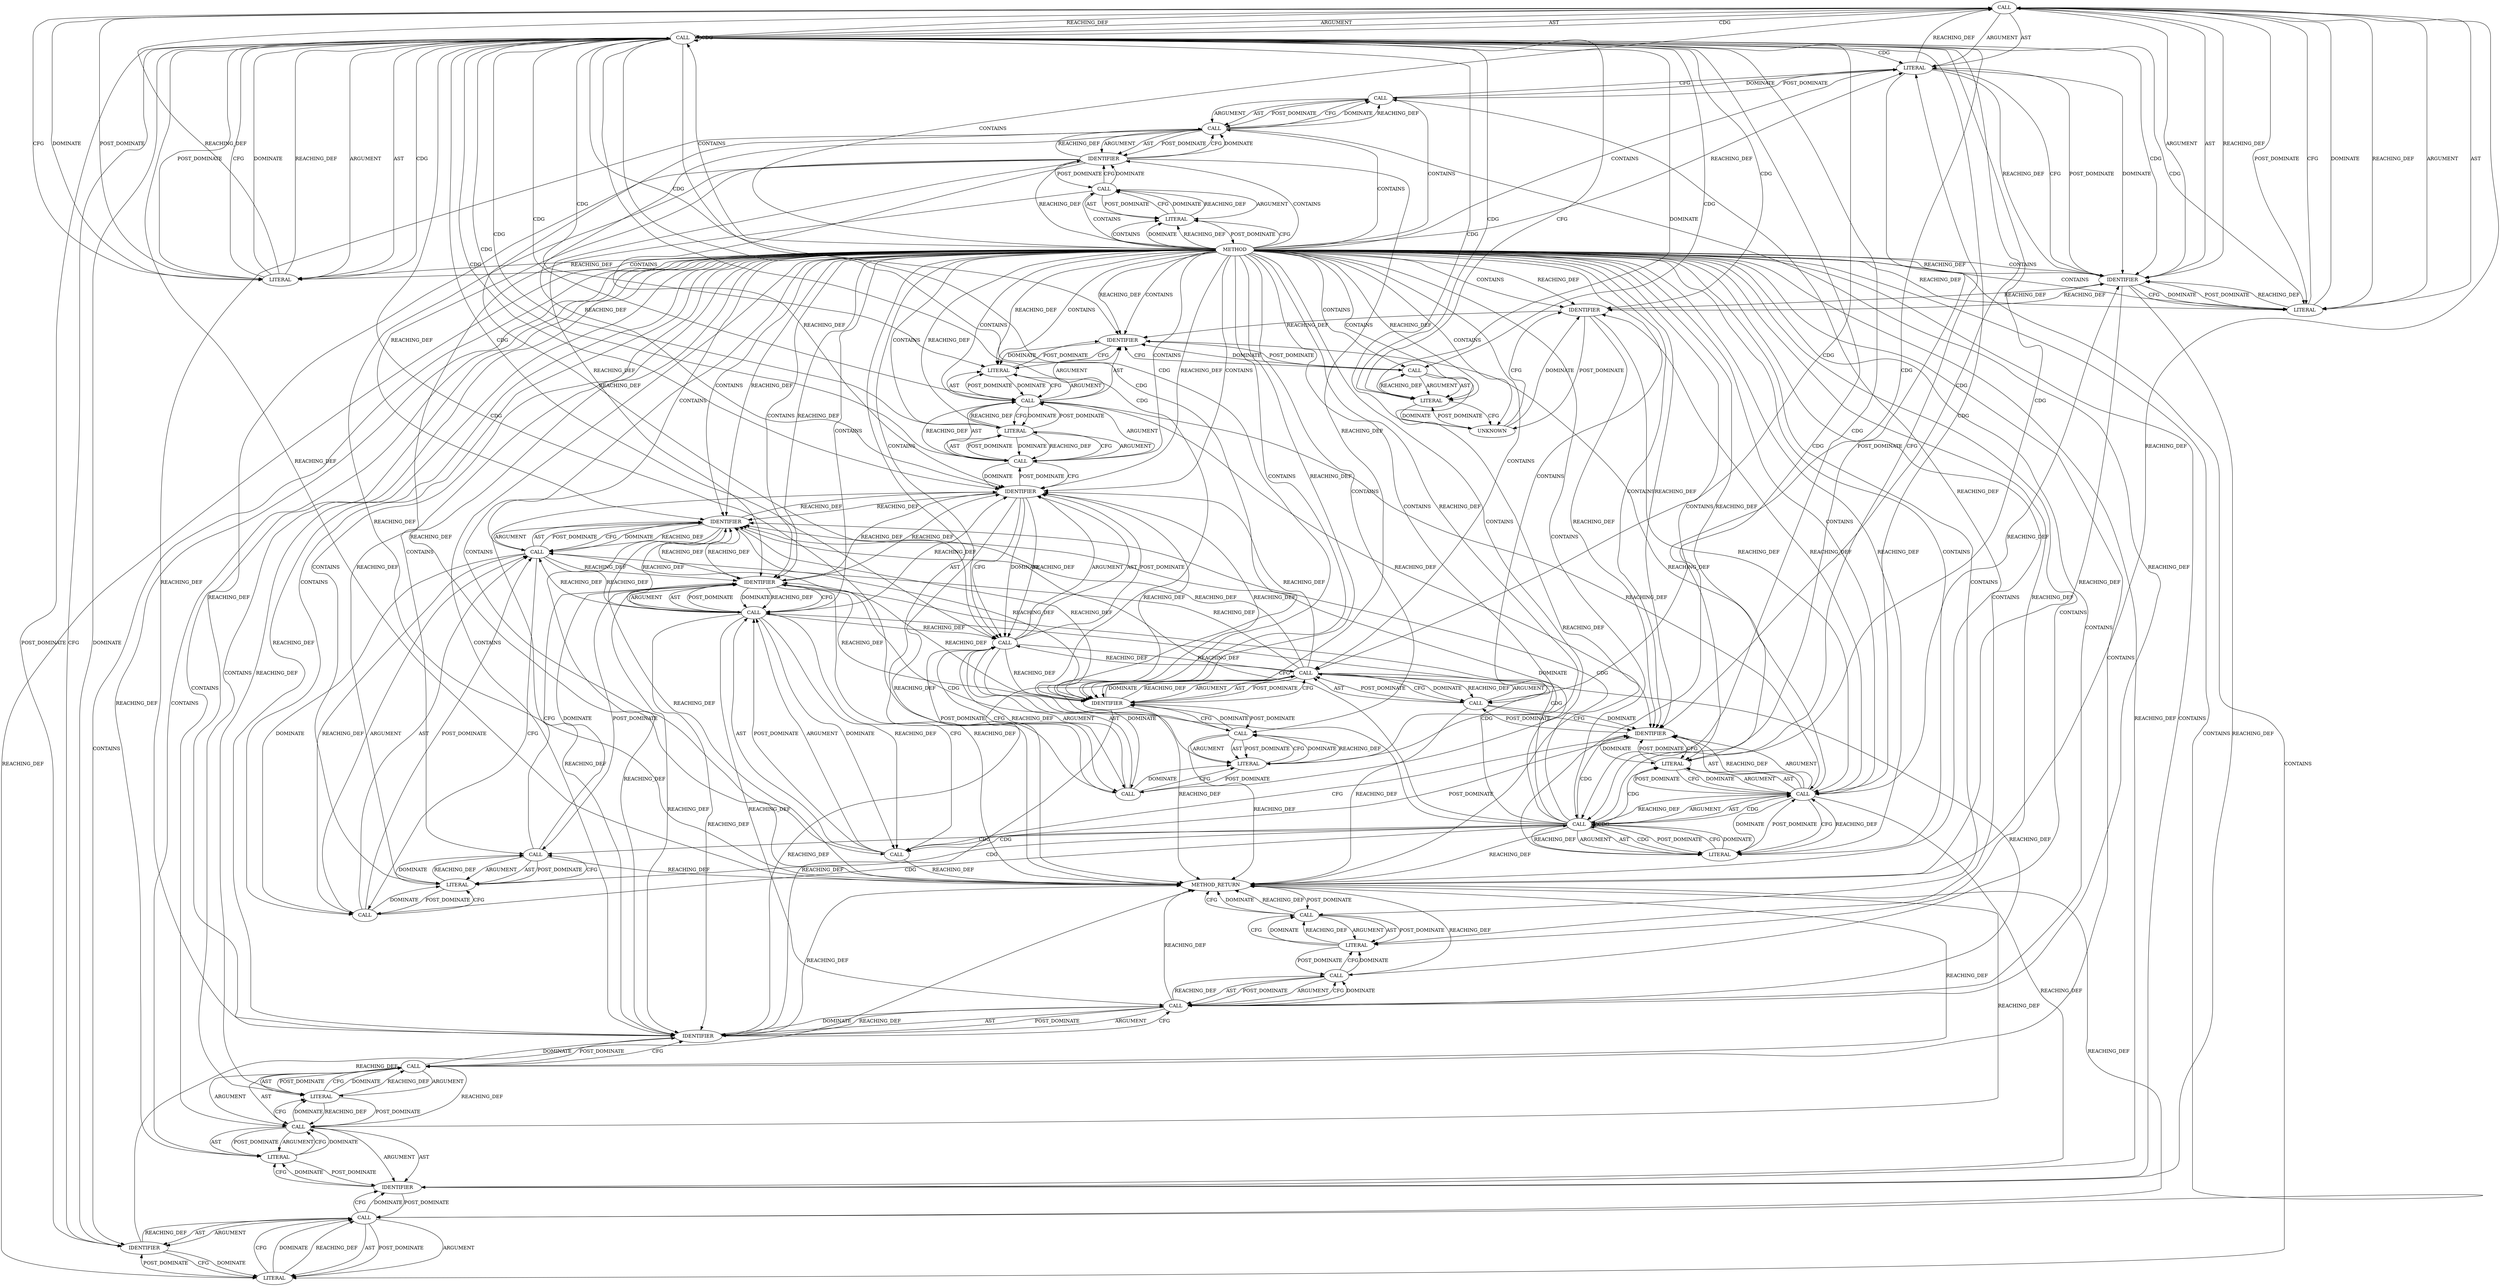 digraph {
  30064771119[label=CALL ARGUMENT_INDEX="1" CODE="strncmp(" COLUMN_NUMBER="12" DISPATCH_TYPE="STATIC_DISPATCH" LINE_NUMBER="72" METHOD_FULL_NAME="strncmp" NAME="strncmp" ORDER="1" SIGNATURE="" TYPE_FULL_NAME="ANY"]
  68719476771[label=IDENTIFIER ARGUMENT_INDEX="1" CODE="work_mutex" COLUMN_NUMBER="35" LINE_NUMBER="81" NAME="work_mutex" ORDER="1" TYPE_FULL_NAME="pthread_mutex_t"]
  68719476775[label=IDENTIFIER ARGUMENT_INDEX="1" CODE="work_mutex" COLUMN_NUMBER="27" LINE_NUMBER="89" NAME="work_mutex" ORDER="1" TYPE_FULL_NAME="pthread_mutex_t"]
  30064771116[label=CALL ARGUMENT_INDEX="-1" CODE="pthread_mutex_lock(&work_mutex)" COLUMN_NUMBER="5" DISPATCH_TYPE="STATIC_DISPATCH" LINE_NUMBER="71" METHOD_FULL_NAME="pthread_mutex_lock" NAME="pthread_mutex_lock" ORDER="2" SIGNATURE="" TYPE_FULL_NAME="ANY"]
  30064771115[label=CALL ARGUMENT_INDEX="-1" CODE="sleep(1)" COLUMN_NUMBER="5" DISPATCH_TYPE="STATIC_DISPATCH" LINE_NUMBER="70" METHOD_FULL_NAME="sleep" NAME="sleep" ORDER="1" SIGNATURE="" TYPE_FULL_NAME="ANY"]
  30064771129[label=CALL ARGUMENT_INDEX="-1" CODE="pthread_mutex_lock(&work_mutex)" COLUMN_NUMBER="9" DISPATCH_TYPE="STATIC_DISPATCH" LINE_NUMBER="78" METHOD_FULL_NAME="pthread_mutex_lock" NAME="pthread_mutex_lock" ORDER="5" SIGNATURE="" TYPE_FULL_NAME="ANY"]
  68719476773[label=IDENTIFIER ARGUMENT_INDEX="1" CODE="time_to_exit" COLUMN_NUMBER="5" LINE_NUMBER="87" NAME="time_to_exit" ORDER="1" TYPE_FULL_NAME="int"]
  68719476767[label=IDENTIFIER ARGUMENT_INDEX="1" CODE="work_area" COLUMN_NUMBER="9" LINE_NUMBER="75" NAME="work_area" ORDER="1"]
  30064771130[label=CALL ARGUMENT_INDEX="1" CODE="&work_mutex" COLUMN_NUMBER="28" DISPATCH_TYPE="STATIC_DISPATCH" LINE_NUMBER="78" METHOD_FULL_NAME="<operator>.addressOf" NAME="<operator>.addressOf" ORDER="1" SIGNATURE="" TYPE_FULL_NAME="ANY"]
  30064771135[label=CALL ARGUMENT_INDEX="-1" CODE="sleep(1)" COLUMN_NUMBER="13" DISPATCH_TYPE="STATIC_DISPATCH" LINE_NUMBER="82" METHOD_FULL_NAME="sleep" NAME="sleep" ORDER="2" SIGNATURE="" TYPE_FULL_NAME="ANY"]
  30064771134[label=CALL ARGUMENT_INDEX="1" CODE="&work_mutex" COLUMN_NUMBER="34" DISPATCH_TYPE="STATIC_DISPATCH" LINE_NUMBER="81" METHOD_FULL_NAME="<operator>.addressOf" NAME="<operator>.addressOf" ORDER="1" SIGNATURE="" TYPE_FULL_NAME="ANY"]
  30064771131[label=CALL ARGUMENT_INDEX="-1"]
  30064771136[label=CALL ARGUMENT_INDEX="-1" CODE="pthread_mutex_lock(&work_mutex)" COLUMN_NUMBER="13" DISPATCH_TYPE="STATIC_DISPATCH" LINE_NUMBER="83" METHOD_FULL_NAME="pthread_mutex_lock" NAME="pthread_mutex_lock" ORDER="3" SIGNATURE="" TYPE_FULL_NAME="ANY"]
  90194313241[label=LITERAL ARGUMENT_INDEX="2" CODE="0" COLUMN_NUMBER="26" LINE_NUMBER="79" ORDER="2" TYPE_FULL_NAME="int"]
  90194313236[label=LITERAL ARGUMENT_INDEX="1" CODE="" COLUMN_NUMBER="16" LINE_NUMBER="74" ORDER="1" TYPE_FULL_NAME="char*"]
  30064771143[label=CALL ARGUMENT_INDEX="-1" CODE="pthread_exit(0)" COLUMN_NUMBER="5" DISPATCH_TYPE="STATIC_DISPATCH" LINE_NUMBER="90" METHOD_FULL_NAME="pthread_exit" NAME="pthread_exit" ORDER="7" SIGNATURE="" TYPE_FULL_NAME="ANY"]
  90194313242[label=LITERAL ARGUMENT_INDEX="2" CODE="'\0'" COLUMN_NUMBER="32" LINE_NUMBER="79" ORDER="2" TYPE_FULL_NAME="char"]
  30064771118[label=CALL ARGUMENT_INDEX="-1" CODE="strncmp(" COLUMN_NUMBER="12" DISPATCH_TYPE="STATIC_DISPATCH" LINE_NUMBER="72" METHOD_FULL_NAME="<operator>.notEquals" NAME="<operator>.notEquals" ORDER="1" SIGNATURE="" TYPE_FULL_NAME="ANY"]
  68719476770[label=IDENTIFIER ARGUMENT_INDEX="1" CODE="work_area" COLUMN_NUMBER="16" LINE_NUMBER="79" NAME="work_area" ORDER="1"]
  90194313247[label=LITERAL ARGUMENT_INDEX="1" CODE="0" COLUMN_NUMBER="18" LINE_NUMBER="90" ORDER="1" TYPE_FULL_NAME="int"]
  30064771124[label=CALL ARGUMENT_INDEX="-1"]
  30064771139[label=CALL ARGUMENT_INDEX="-1"]
  30064771127[label=CALL ARGUMENT_INDEX="1" CODE="&work_mutex" COLUMN_NUMBER="30" DISPATCH_TYPE="STATIC_DISPATCH" LINE_NUMBER="76" METHOD_FULL_NAME="<operator>.addressOf" NAME="<operator>.addressOf" ORDER="1" SIGNATURE="" TYPE_FULL_NAME="ANY"]
  90194313244[label=LITERAL ARGUMENT_INDEX="2" CODE="1" COLUMN_NUMBER="20" LINE_NUMBER="87" ORDER="2" TYPE_FULL_NAME="int"]
  30064771125[label=CALL ARGUMENT_INDEX="1"]
  68719476774[label=IDENTIFIER ARGUMENT_INDEX="1" CODE="work_area" COLUMN_NUMBER="5" LINE_NUMBER="88" NAME="work_area" ORDER="1"]
  30064771132[label=CALL ARGUMENT_INDEX="1"]
  30064771117[label=CALL ARGUMENT_INDEX="1" CODE="&work_mutex" COLUMN_NUMBER="24" DISPATCH_TYPE="STATIC_DISPATCH" LINE_NUMBER="71" METHOD_FULL_NAME="<operator>.addressOf" NAME="<operator>.addressOf" ORDER="1" SIGNATURE="" TYPE_FULL_NAME="ANY"]
  68719476764[label=IDENTIFIER ARGUMENT_INDEX="1" CODE="work_mutex" COLUMN_NUMBER="25" LINE_NUMBER="71" NAME="work_mutex" ORDER="1" TYPE_FULL_NAME="pthread_mutex_t"]
  30064771120[label=CALL ARGUMENT_INDEX="-1" CODE="printf(" COLUMN_NUMBER="9" DISPATCH_TYPE="STATIC_DISPATCH" LINE_NUMBER="74" METHOD_FULL_NAME="printf" NAME="printf" ORDER="1" SIGNATURE="" TYPE_FULL_NAME="ANY"]
  68719476768[label=IDENTIFIER ARGUMENT_INDEX="1" CODE="work_mutex" COLUMN_NUMBER="31" LINE_NUMBER="76" NAME="work_mutex" ORDER="1" TYPE_FULL_NAME="pthread_mutex_t"]
  111669149698[label=METHOD AST_PARENT_FULL_NAME="mutexex.c:<global>" AST_PARENT_TYPE="TYPE_DECL" CODE="void *thread_function(void *arg)
{
    sleep(1);
    pthread_mutex_lock(&work_mutex);
    while (strncmp("]
  30064771128[label=CALL ARGUMENT_INDEX="-1" CODE="sleep(1)" COLUMN_NUMBER="9" DISPATCH_TYPE="STATIC_DISPATCH" LINE_NUMBER="77" METHOD_FULL_NAME="sleep" NAME="sleep" ORDER="4" SIGNATURE="" TYPE_FULL_NAME="ANY"]
  30064771138[label=CALL ARGUMENT_INDEX="-1" CODE="time_to_exit = 1" COLUMN_NUMBER="5" DISPATCH_TYPE="STATIC_DISPATCH" LINE_NUMBER="87" METHOD_FULL_NAME="<operator>.assignment" NAME="<operator>.assignment" ORDER="4" SIGNATURE="" TYPE_FULL_NAME="ANY"]
  90194313232[label=LITERAL ARGUMENT_INDEX="1" CODE="1" COLUMN_NUMBER="11" LINE_NUMBER="70" ORDER="1" TYPE_FULL_NAME="int"]
  30064771142[label=CALL ARGUMENT_INDEX="1" CODE="&work_mutex" COLUMN_NUMBER="26" DISPATCH_TYPE="STATIC_DISPATCH" LINE_NUMBER="89" METHOD_FULL_NAME="<operator>.addressOf" NAME="<operator>.addressOf" ORDER="1" SIGNATURE="" TYPE_FULL_NAME="ANY"]
  90194313245[label=LITERAL ARGUMENT_INDEX="2" CODE="0" COLUMN_NUMBER="15" LINE_NUMBER="88" ORDER="2" TYPE_FULL_NAME="int"]
  68719476766[label=IDENTIFIER ARGUMENT_INDEX="1" CODE="work_area" COLUMN_NUMBER="58" LINE_NUMBER="74" NAME="work_area" ORDER="1"]
  68719476769[label=IDENTIFIER ARGUMENT_INDEX="1" CODE="work_mutex" COLUMN_NUMBER="29" LINE_NUMBER="78" NAME="work_mutex" ORDER="1" TYPE_FULL_NAME="pthread_mutex_t"]
  30064771133[label=CALL ARGUMENT_INDEX="-1" CODE="pthread_mutex_unlock(&work_mutex)" COLUMN_NUMBER="13" DISPATCH_TYPE="STATIC_DISPATCH" LINE_NUMBER="81" METHOD_FULL_NAME="pthread_mutex_unlock" NAME="pthread_mutex_unlock" ORDER="1" SIGNATURE="" TYPE_FULL_NAME="ANY"]
  68719476765[label=IDENTIFIER ARGUMENT_INDEX="2" CODE="work_area" COLUMN_NUMBER="27" LINE_NUMBER="72" NAME="work_area" ORDER="2"]
  90194313240[label=LITERAL ARGUMENT_INDEX="1" CODE="1" COLUMN_NUMBER="15" LINE_NUMBER="77" ORDER="1" TYPE_FULL_NAME="int"]
  30064771140[label=CALL ARGUMENT_INDEX="1"]
  90194313238[label=LITERAL ARGUMENT_INDEX="2" CODE="0" COLUMN_NUMBER="19" LINE_NUMBER="75" ORDER="2" TYPE_FULL_NAME="int"]
  90194313234[label=LITERAL ARGUMENT_INDEX="3" CODE="3" COLUMN_NUMBER="38" LINE_NUMBER="72" ORDER="3" TYPE_FULL_NAME="int"]
  90194313243[label=LITERAL ARGUMENT_INDEX="1" CODE="1" COLUMN_NUMBER="19" LINE_NUMBER="82" ORDER="1" TYPE_FULL_NAME="int"]
  184683593728[label=UNKNOWN ARGUMENT_INDEX="1" CODE="int" COLUMN_NUMBER="46" CONTAINED_REF="<empty>" LINE_NUMBER="74" ORDER="1" PARSER_TYPE_NAME="CASTTypeId" TYPE_FULL_NAME="<empty>"]
  30064771141[label=CALL ARGUMENT_INDEX="-1" CODE="pthread_mutex_unlock(&work_mutex)" COLUMN_NUMBER="5" DISPATCH_TYPE="STATIC_DISPATCH" LINE_NUMBER="89" METHOD_FULL_NAME="pthread_mutex_unlock" NAME="pthread_mutex_unlock" ORDER="6" SIGNATURE="" TYPE_FULL_NAME="ANY"]
  90194313235[label=LITERAL ARGUMENT_INDEX="2" CODE="0" COLUMN_NUMBER="44" LINE_NUMBER="72" ORDER="2" TYPE_FULL_NAME="int"]
  30064771137[label=CALL ARGUMENT_INDEX="1" CODE="&work_mutex" COLUMN_NUMBER="32" DISPATCH_TYPE="STATIC_DISPATCH" LINE_NUMBER="83" METHOD_FULL_NAME="<operator>.addressOf" NAME="<operator>.addressOf" ORDER="1" SIGNATURE="" TYPE_FULL_NAME="ANY"]
  30064771126[label=CALL ARGUMENT_INDEX="-1" CODE="pthread_mutex_unlock(&work_mutex)" COLUMN_NUMBER="9" DISPATCH_TYPE="STATIC_DISPATCH" LINE_NUMBER="76" METHOD_FULL_NAME="pthread_mutex_unlock" NAME="pthread_mutex_unlock" ORDER="3" SIGNATURE="" TYPE_FULL_NAME="ANY"]
  128849018881[label=METHOD_RETURN CODE="RET" COLUMN_NUMBER="1" EVALUATION_STRATEGY="BY_VALUE" LINE_NUMBER="68" ORDER="3" TYPE_FULL_NAME="void*"]
  90194313246[label=LITERAL ARGUMENT_INDEX="2" CODE="'\0'" COLUMN_NUMBER="20" LINE_NUMBER="88" ORDER="2" TYPE_FULL_NAME="char"]
  90194313239[label=LITERAL ARGUMENT_INDEX="2" CODE="'\0'" COLUMN_NUMBER="24" LINE_NUMBER="75" ORDER="2" TYPE_FULL_NAME="char"]
  68719476772[label=IDENTIFIER ARGUMENT_INDEX="1" CODE="work_mutex" COLUMN_NUMBER="33" LINE_NUMBER="83" NAME="work_mutex" ORDER="1" TYPE_FULL_NAME="pthread_mutex_t"]
  90194313233[label=LITERAL ARGUMENT_INDEX="1" CODE="" COLUMN_NUMBER="20" LINE_NUMBER="72" ORDER="1" TYPE_FULL_NAME="char*"]
  30064771115 -> 90194313232 [label=ARGUMENT]
  30064771115 -> 90194313232 [label=AST]
  30064771115 -> 68719476764 [label=CFG]
  30064771115 -> 68719476764 [label=DOMINATE]
  30064771115 -> 90194313232 [label=POST_DOMINATE]
  30064771115 -> 128849018881 [label=REACHING_DEF]
  30064771116 -> 30064771117 [label=ARGUMENT]
  30064771116 -> 30064771117 [label=AST]
  30064771116 -> 90194313233 [label=CFG]
  30064771116 -> 90194313233 [label=DOMINATE]
  30064771116 -> 30064771117 [label=POST_DOMINATE]
  30064771116 -> 128849018881 [label=REACHING_DEF]
  30064771117 -> 68719476764 [label=ARGUMENT]
  30064771117 -> 68719476764 [label=AST]
  30064771117 -> 30064771116 [label=CFG]
  30064771117 -> 30064771116 [label=DOMINATE]
  30064771117 -> 68719476764 [label=POST_DOMINATE]
  30064771117 -> 30064771142 [label=REACHING_DEF]
  30064771117 -> 30064771127 [label=REACHING_DEF]
  30064771117 -> 68719476768 [label=REACHING_DEF]
  30064771117 -> 30064771116 [label=REACHING_DEF]
  30064771117 -> 68719476775 [label=REACHING_DEF]
  30064771118 -> 30064771119 [label=ARGUMENT]
  30064771118 -> 90194313235 [label=ARGUMENT]
  30064771118 -> 30064771119 [label=AST]
  30064771118 -> 90194313235 [label=AST]
  30064771118 -> 90194313242 [label=CDG]
  30064771118 -> 90194313241 [label=CDG]
  30064771118 -> 30064771132 [label=CDG]
  30064771118 -> 30064771131 [label=CDG]
  30064771118 -> 90194313234 [label=CDG]
  30064771118 -> 90194313233 [label=CDG]
  30064771118 -> 90194313236 [label=CDG]
  30064771118 -> 90194313235 [label=CDG]
  30064771118 -> 90194313238 [label=CDG]
  30064771118 -> 90194313240 [label=CDG]
  30064771118 -> 90194313239 [label=CDG]
  30064771118 -> 30064771118 [label=CDG]
  30064771118 -> 30064771120 [label=CDG]
  30064771118 -> 30064771119 [label=CDG]
  30064771118 -> 68719476765 [label=CDG]
  30064771118 -> 30064771124 [label=CDG]
  30064771118 -> 68719476767 [label=CDG]
  30064771118 -> 30064771126 [label=CDG]
  30064771118 -> 68719476766 [label=CDG]
  30064771118 -> 30064771125 [label=CDG]
  30064771118 -> 68719476769 [label=CDG]
  30064771118 -> 30064771128 [label=CDG]
  30064771118 -> 68719476768 [label=CDG]
  30064771118 -> 30064771127 [label=CDG]
  30064771118 -> 30064771130 [label=CDG]
  30064771118 -> 68719476770 [label=CDG]
  30064771118 -> 30064771129 [label=CDG]
  30064771118 -> 184683593728 [label=CDG]
  30064771118 -> 90194313236 [label=CFG]
  30064771118 -> 68719476773 [label=CFG]
  30064771118 -> 90194313236 [label=DOMINATE]
  30064771118 -> 68719476773 [label=DOMINATE]
  30064771118 -> 90194313235 [label=POST_DOMINATE]
  30064771118 -> 128849018881 [label=REACHING_DEF]
  30064771119 -> 90194313233 [label=ARGUMENT]
  30064771119 -> 68719476765 [label=ARGUMENT]
  30064771119 -> 90194313234 [label=ARGUMENT]
  30064771119 -> 90194313233 [label=AST]
  30064771119 -> 68719476765 [label=AST]
  30064771119 -> 90194313234 [label=AST]
  30064771119 -> 90194313235 [label=CFG]
  30064771119 -> 90194313235 [label=DOMINATE]
  30064771119 -> 90194313234 [label=POST_DOMINATE]
  30064771119 -> 30064771118 [label=REACHING_DEF]
  30064771119 -> 128849018881 [label=REACHING_DEF]
  30064771120 -> 90194313236 [label=ARGUMENT]
  30064771120 -> 90194313236 [label=AST]
  30064771120 -> 68719476767 [label=CFG]
  30064771120 -> 68719476767 [label=DOMINATE]
  30064771120 -> 128849018881 [label=REACHING_DEF]
  30064771124 -> 30064771125 [label=ARGUMENT]
  30064771124 -> 90194313239 [label=ARGUMENT]
  30064771124 -> 30064771125 [label=AST]
  30064771124 -> 90194313239 [label=AST]
  30064771124 -> 68719476768 [label=CFG]
  30064771124 -> 68719476768 [label=DOMINATE]
  30064771124 -> 90194313239 [label=POST_DOMINATE]
  30064771125 -> 68719476767 [label=ARGUMENT]
  30064771125 -> 90194313238 [label=ARGUMENT]
  30064771125 -> 68719476767 [label=AST]
  30064771125 -> 90194313238 [label=AST]
  30064771125 -> 90194313239 [label=CFG]
  30064771125 -> 90194313239 [label=DOMINATE]
  30064771125 -> 90194313238 [label=POST_DOMINATE]
  30064771125 -> 30064771132 [label=REACHING_DEF]
  30064771125 -> 68719476770 [label=REACHING_DEF]
  30064771125 -> 30064771124 [label=REACHING_DEF]
  30064771126 -> 30064771127 [label=ARGUMENT]
  30064771126 -> 30064771127 [label=AST]
  30064771126 -> 90194313240 [label=CFG]
  30064771126 -> 90194313240 [label=DOMINATE]
  30064771126 -> 30064771127 [label=POST_DOMINATE]
  30064771127 -> 68719476768 [label=ARGUMENT]
  30064771127 -> 68719476768 [label=AST]
  30064771127 -> 30064771126 [label=CFG]
  30064771127 -> 30064771126 [label=DOMINATE]
  30064771127 -> 68719476768 [label=POST_DOMINATE]
  30064771127 -> 30064771126 [label=REACHING_DEF]
  30064771127 -> 68719476769 [label=REACHING_DEF]
  30064771127 -> 30064771130 [label=REACHING_DEF]
  30064771128 -> 90194313240 [label=ARGUMENT]
  30064771128 -> 90194313240 [label=AST]
  30064771128 -> 68719476769 [label=CFG]
  30064771128 -> 68719476769 [label=DOMINATE]
  30064771128 -> 90194313240 [label=POST_DOMINATE]
  30064771128 -> 128849018881 [label=REACHING_DEF]
  30064771129 -> 30064771130 [label=ARGUMENT]
  30064771129 -> 30064771130 [label=AST]
  30064771129 -> 68719476770 [label=CFG]
  30064771129 -> 68719476770 [label=DOMINATE]
  30064771129 -> 30064771130 [label=POST_DOMINATE]
  30064771129 -> 128849018881 [label=REACHING_DEF]
  30064771130 -> 68719476769 [label=ARGUMENT]
  30064771130 -> 68719476769 [label=AST]
  30064771130 -> 30064771129 [label=CFG]
  30064771130 -> 30064771129 [label=DOMINATE]
  30064771130 -> 68719476769 [label=POST_DOMINATE]
  30064771130 -> 30064771142 [label=REACHING_DEF]
  30064771130 -> 30064771127 [label=REACHING_DEF]
  30064771130 -> 68719476768 [label=REACHING_DEF]
  30064771130 -> 30064771134 [label=REACHING_DEF]
  30064771130 -> 68719476771 [label=REACHING_DEF]
  30064771130 -> 30064771129 [label=REACHING_DEF]
  30064771130 -> 68719476775 [label=REACHING_DEF]
  30064771131 -> 30064771132 [label=ARGUMENT]
  30064771131 -> 90194313242 [label=ARGUMENT]
  30064771131 -> 30064771132 [label=AST]
  30064771131 -> 90194313242 [label=AST]
  30064771131 -> 90194313242 [label=CDG]
  30064771131 -> 90194313241 [label=CDG]
  30064771131 -> 90194313243 [label=CDG]
  30064771131 -> 30064771132 [label=CDG]
  30064771131 -> 68719476772 [label=CDG]
  30064771131 -> 30064771131 [label=CDG]
  30064771131 -> 30064771134 [label=CDG]
  30064771131 -> 30064771133 [label=CDG]
  30064771131 -> 30064771136 [label=CDG]
  30064771131 -> 30064771135 [label=CDG]
  30064771131 -> 30064771137 [label=CDG]
  30064771131 -> 68719476771 [label=CDG]
  30064771131 -> 68719476770 [label=CDG]
  30064771131 -> 90194313233 [label=CFG]
  30064771131 -> 68719476771 [label=CFG]
  30064771131 -> 68719476771 [label=DOMINATE]
  30064771131 -> 90194313242 [label=POST_DOMINATE]
  30064771131 -> 128849018881 [label=REACHING_DEF]
  30064771132 -> 68719476770 [label=ARGUMENT]
  30064771132 -> 90194313241 [label=ARGUMENT]
  30064771132 -> 68719476770 [label=AST]
  30064771132 -> 90194313241 [label=AST]
  30064771132 -> 90194313242 [label=CFG]
  30064771132 -> 90194313242 [label=DOMINATE]
  30064771132 -> 90194313241 [label=POST_DOMINATE]
  30064771132 -> 68719476766 [label=REACHING_DEF]
  30064771132 -> 30064771131 [label=REACHING_DEF]
  30064771132 -> 68719476770 [label=REACHING_DEF]
  30064771132 -> 68719476774 [label=REACHING_DEF]
  30064771132 -> 68719476767 [label=REACHING_DEF]
  30064771132 -> 68719476765 [label=REACHING_DEF]
  30064771133 -> 30064771134 [label=ARGUMENT]
  30064771133 -> 30064771134 [label=AST]
  30064771133 -> 90194313243 [label=CFG]
  30064771133 -> 90194313243 [label=DOMINATE]
  30064771133 -> 30064771134 [label=POST_DOMINATE]
  30064771134 -> 68719476771 [label=ARGUMENT]
  30064771134 -> 68719476771 [label=AST]
  30064771134 -> 30064771133 [label=CFG]
  30064771134 -> 30064771133 [label=DOMINATE]
  30064771134 -> 68719476771 [label=POST_DOMINATE]
  30064771134 -> 30064771137 [label=REACHING_DEF]
  30064771134 -> 30064771133 [label=REACHING_DEF]
  30064771134 -> 68719476772 [label=REACHING_DEF]
  30064771135 -> 90194313243 [label=ARGUMENT]
  30064771135 -> 90194313243 [label=AST]
  30064771135 -> 68719476772 [label=CFG]
  30064771135 -> 68719476772 [label=DOMINATE]
  30064771135 -> 90194313243 [label=POST_DOMINATE]
  30064771135 -> 128849018881 [label=REACHING_DEF]
  30064771136 -> 30064771137 [label=ARGUMENT]
  30064771136 -> 30064771137 [label=AST]
  30064771136 -> 68719476770 [label=CFG]
  30064771136 -> 30064771137 [label=POST_DOMINATE]
  30064771136 -> 128849018881 [label=REACHING_DEF]
  30064771137 -> 68719476772 [label=ARGUMENT]
  30064771137 -> 68719476772 [label=AST]
  30064771137 -> 30064771136 [label=CFG]
  30064771137 -> 30064771136 [label=DOMINATE]
  30064771137 -> 68719476772 [label=POST_DOMINATE]
  30064771137 -> 30064771142 [label=REACHING_DEF]
  30064771137 -> 30064771127 [label=REACHING_DEF]
  30064771137 -> 30064771136 [label=REACHING_DEF]
  30064771137 -> 68719476768 [label=REACHING_DEF]
  30064771137 -> 30064771134 [label=REACHING_DEF]
  30064771137 -> 68719476771 [label=REACHING_DEF]
  30064771137 -> 68719476775 [label=REACHING_DEF]
  30064771138 -> 68719476773 [label=ARGUMENT]
  30064771138 -> 90194313244 [label=ARGUMENT]
  30064771138 -> 68719476773 [label=AST]
  30064771138 -> 90194313244 [label=AST]
  30064771138 -> 68719476774 [label=CFG]
  30064771138 -> 68719476774 [label=DOMINATE]
  30064771138 -> 90194313244 [label=POST_DOMINATE]
  30064771138 -> 128849018881 [label=REACHING_DEF]
  30064771139 -> 30064771140 [label=ARGUMENT]
  30064771139 -> 90194313246 [label=ARGUMENT]
  30064771139 -> 30064771140 [label=AST]
  30064771139 -> 90194313246 [label=AST]
  30064771139 -> 68719476775 [label=CFG]
  30064771139 -> 68719476775 [label=DOMINATE]
  30064771139 -> 90194313246 [label=POST_DOMINATE]
  30064771139 -> 128849018881 [label=REACHING_DEF]
  30064771140 -> 68719476774 [label=ARGUMENT]
  30064771140 -> 90194313245 [label=ARGUMENT]
  30064771140 -> 68719476774 [label=AST]
  30064771140 -> 90194313245 [label=AST]
  30064771140 -> 90194313246 [label=CFG]
  30064771140 -> 90194313246 [label=DOMINATE]
  30064771140 -> 90194313245 [label=POST_DOMINATE]
  30064771140 -> 30064771139 [label=REACHING_DEF]
  30064771140 -> 128849018881 [label=REACHING_DEF]
  30064771141 -> 30064771142 [label=ARGUMENT]
  30064771141 -> 30064771142 [label=AST]
  30064771141 -> 90194313247 [label=CFG]
  30064771141 -> 90194313247 [label=DOMINATE]
  30064771141 -> 30064771142 [label=POST_DOMINATE]
  30064771141 -> 128849018881 [label=REACHING_DEF]
  30064771142 -> 68719476775 [label=ARGUMENT]
  30064771142 -> 68719476775 [label=AST]
  30064771142 -> 30064771141 [label=CFG]
  30064771142 -> 30064771141 [label=DOMINATE]
  30064771142 -> 68719476775 [label=POST_DOMINATE]
  30064771142 -> 30064771141 [label=REACHING_DEF]
  30064771142 -> 128849018881 [label=REACHING_DEF]
  30064771143 -> 90194313247 [label=ARGUMENT]
  30064771143 -> 90194313247 [label=AST]
  30064771143 -> 128849018881 [label=CFG]
  30064771143 -> 128849018881 [label=DOMINATE]
  30064771143 -> 90194313247 [label=POST_DOMINATE]
  30064771143 -> 128849018881 [label=REACHING_DEF]
  68719476764 -> 30064771117 [label=CFG]
  68719476764 -> 30064771117 [label=DOMINATE]
  68719476764 -> 30064771115 [label=POST_DOMINATE]
  68719476764 -> 68719476768 [label=REACHING_DEF]
  68719476764 -> 30064771117 [label=REACHING_DEF]
  68719476764 -> 68719476771 [label=REACHING_DEF]
  68719476764 -> 68719476772 [label=REACHING_DEF]
  68719476764 -> 68719476769 [label=REACHING_DEF]
  68719476764 -> 68719476775 [label=REACHING_DEF]
  68719476764 -> 128849018881 [label=REACHING_DEF]
  68719476765 -> 90194313234 [label=CFG]
  68719476765 -> 90194313234 [label=DOMINATE]
  68719476765 -> 90194313233 [label=POST_DOMINATE]
  68719476765 -> 68719476766 [label=REACHING_DEF]
  68719476765 -> 68719476774 [label=REACHING_DEF]
  68719476765 -> 30064771119 [label=REACHING_DEF]
  68719476765 -> 128849018881 [label=REACHING_DEF]
  68719476766 -> 184683593728 [label=POST_DOMINATE]
  68719476766 -> 30064771132 [label=REACHING_DEF]
  68719476766 -> 68719476770 [label=REACHING_DEF]
  68719476766 -> 68719476767 [label=REACHING_DEF]
  68719476766 -> 68719476765 [label=REACHING_DEF]
  68719476767 -> 90194313238 [label=CFG]
  68719476767 -> 90194313238 [label=DOMINATE]
  68719476767 -> 30064771120 [label=POST_DOMINATE]
  68719476768 -> 30064771127 [label=CFG]
  68719476768 -> 30064771127 [label=DOMINATE]
  68719476768 -> 30064771124 [label=POST_DOMINATE]
  68719476768 -> 30064771127 [label=REACHING_DEF]
  68719476768 -> 68719476771 [label=REACHING_DEF]
  68719476768 -> 68719476772 [label=REACHING_DEF]
  68719476768 -> 68719476769 [label=REACHING_DEF]
  68719476768 -> 68719476775 [label=REACHING_DEF]
  68719476768 -> 128849018881 [label=REACHING_DEF]
  68719476769 -> 30064771130 [label=CFG]
  68719476769 -> 30064771130 [label=DOMINATE]
  68719476769 -> 30064771128 [label=POST_DOMINATE]
  68719476769 -> 68719476768 [label=REACHING_DEF]
  68719476769 -> 68719476771 [label=REACHING_DEF]
  68719476769 -> 68719476772 [label=REACHING_DEF]
  68719476769 -> 30064771130 [label=REACHING_DEF]
  68719476769 -> 68719476775 [label=REACHING_DEF]
  68719476769 -> 128849018881 [label=REACHING_DEF]
  68719476770 -> 90194313241 [label=CFG]
  68719476770 -> 90194313241 [label=DOMINATE]
  68719476770 -> 30064771136 [label=POST_DOMINATE]
  68719476770 -> 30064771129 [label=POST_DOMINATE]
  68719476771 -> 30064771134 [label=CFG]
  68719476771 -> 30064771134 [label=DOMINATE]
  68719476771 -> 68719476768 [label=REACHING_DEF]
  68719476771 -> 30064771134 [label=REACHING_DEF]
  68719476771 -> 68719476772 [label=REACHING_DEF]
  68719476771 -> 68719476769 [label=REACHING_DEF]
  68719476771 -> 68719476775 [label=REACHING_DEF]
  68719476771 -> 128849018881 [label=REACHING_DEF]
  68719476772 -> 30064771137 [label=CFG]
  68719476772 -> 30064771137 [label=DOMINATE]
  68719476772 -> 30064771135 [label=POST_DOMINATE]
  68719476772 -> 68719476768 [label=REACHING_DEF]
  68719476772 -> 68719476771 [label=REACHING_DEF]
  68719476772 -> 30064771137 [label=REACHING_DEF]
  68719476772 -> 68719476769 [label=REACHING_DEF]
  68719476772 -> 68719476775 [label=REACHING_DEF]
  68719476772 -> 128849018881 [label=REACHING_DEF]
  68719476773 -> 90194313244 [label=CFG]
  68719476773 -> 90194313244 [label=DOMINATE]
  68719476773 -> 30064771118 [label=POST_DOMINATE]
  68719476773 -> 30064771138 [label=REACHING_DEF]
  68719476773 -> 128849018881 [label=REACHING_DEF]
  68719476774 -> 90194313245 [label=CFG]
  68719476774 -> 90194313245 [label=DOMINATE]
  68719476774 -> 30064771138 [label=POST_DOMINATE]
  68719476775 -> 30064771142 [label=CFG]
  68719476775 -> 30064771142 [label=DOMINATE]
  68719476775 -> 30064771139 [label=POST_DOMINATE]
  68719476775 -> 30064771142 [label=REACHING_DEF]
  68719476775 -> 128849018881 [label=REACHING_DEF]
  90194313232 -> 30064771115 [label=CFG]
  90194313232 -> 30064771115 [label=DOMINATE]
  90194313232 -> 111669149698 [label=POST_DOMINATE]
  90194313232 -> 30064771115 [label=REACHING_DEF]
  90194313233 -> 68719476765 [label=CFG]
  90194313233 -> 68719476765 [label=DOMINATE]
  90194313233 -> 30064771131 [label=POST_DOMINATE]
  90194313233 -> 30064771116 [label=POST_DOMINATE]
  90194313233 -> 68719476765 [label=REACHING_DEF]
  90194313233 -> 30064771119 [label=REACHING_DEF]
  90194313234 -> 30064771119 [label=CFG]
  90194313234 -> 30064771119 [label=DOMINATE]
  90194313234 -> 68719476765 [label=POST_DOMINATE]
  90194313234 -> 68719476765 [label=REACHING_DEF]
  90194313234 -> 30064771119 [label=REACHING_DEF]
  90194313235 -> 30064771118 [label=CFG]
  90194313235 -> 30064771118 [label=DOMINATE]
  90194313235 -> 30064771119 [label=POST_DOMINATE]
  90194313235 -> 30064771119 [label=REACHING_DEF]
  90194313235 -> 30064771118 [label=REACHING_DEF]
  90194313236 -> 184683593728 [label=CFG]
  90194313236 -> 184683593728 [label=DOMINATE]
  90194313236 -> 30064771120 [label=REACHING_DEF]
  90194313238 -> 30064771125 [label=CFG]
  90194313238 -> 30064771125 [label=DOMINATE]
  90194313238 -> 68719476767 [label=POST_DOMINATE]
  90194313239 -> 30064771124 [label=CFG]
  90194313239 -> 30064771124 [label=DOMINATE]
  90194313239 -> 30064771125 [label=POST_DOMINATE]
  90194313239 -> 30064771125 [label=REACHING_DEF]
  90194313239 -> 30064771124 [label=REACHING_DEF]
  90194313240 -> 30064771128 [label=CFG]
  90194313240 -> 30064771128 [label=DOMINATE]
  90194313240 -> 30064771126 [label=POST_DOMINATE]
  90194313240 -> 30064771128 [label=REACHING_DEF]
  90194313241 -> 30064771132 [label=CFG]
  90194313241 -> 30064771132 [label=DOMINATE]
  90194313241 -> 68719476770 [label=POST_DOMINATE]
  90194313242 -> 30064771131 [label=CFG]
  90194313242 -> 30064771131 [label=DOMINATE]
  90194313242 -> 30064771132 [label=POST_DOMINATE]
  90194313242 -> 30064771132 [label=REACHING_DEF]
  90194313242 -> 30064771131 [label=REACHING_DEF]
  90194313243 -> 30064771135 [label=CFG]
  90194313243 -> 30064771135 [label=DOMINATE]
  90194313243 -> 30064771133 [label=POST_DOMINATE]
  90194313243 -> 30064771135 [label=REACHING_DEF]
  90194313244 -> 30064771138 [label=CFG]
  90194313244 -> 30064771138 [label=DOMINATE]
  90194313244 -> 68719476773 [label=POST_DOMINATE]
  90194313244 -> 30064771138 [label=REACHING_DEF]
  90194313245 -> 30064771140 [label=CFG]
  90194313245 -> 30064771140 [label=DOMINATE]
  90194313245 -> 68719476774 [label=POST_DOMINATE]
  90194313246 -> 30064771139 [label=CFG]
  90194313246 -> 30064771139 [label=DOMINATE]
  90194313246 -> 30064771140 [label=POST_DOMINATE]
  90194313246 -> 30064771140 [label=REACHING_DEF]
  90194313246 -> 30064771139 [label=REACHING_DEF]
  90194313247 -> 30064771143 [label=CFG]
  90194313247 -> 30064771143 [label=DOMINATE]
  90194313247 -> 30064771141 [label=POST_DOMINATE]
  90194313247 -> 30064771143 [label=REACHING_DEF]
  111669149698 -> 128849018881 [label=AST]
  111669149698 -> 90194313232 [label=CFG]
  111669149698 -> 30064771115 [label=CONTAINS]
  111669149698 -> 30064771116 [label=CONTAINS]
  111669149698 -> 30064771138 [label=CONTAINS]
  111669149698 -> 30064771139 [label=CONTAINS]
  111669149698 -> 30064771141 [label=CONTAINS]
  111669149698 -> 30064771143 [label=CONTAINS]
  111669149698 -> 90194313232 [label=CONTAINS]
  111669149698 -> 30064771117 [label=CONTAINS]
  111669149698 -> 30064771118 [label=CONTAINS]
  111669149698 -> 68719476773 [label=CONTAINS]
  111669149698 -> 90194313244 [label=CONTAINS]
  111669149698 -> 30064771140 [label=CONTAINS]
  111669149698 -> 90194313246 [label=CONTAINS]
  111669149698 -> 30064771142 [label=CONTAINS]
  111669149698 -> 90194313247 [label=CONTAINS]
  111669149698 -> 68719476764 [label=CONTAINS]
  111669149698 -> 30064771119 [label=CONTAINS]
  111669149698 -> 90194313235 [label=CONTAINS]
  111669149698 -> 30064771120 [label=CONTAINS]
  111669149698 -> 30064771124 [label=CONTAINS]
  111669149698 -> 30064771126 [label=CONTAINS]
  111669149698 -> 30064771128 [label=CONTAINS]
  111669149698 -> 30064771129 [label=CONTAINS]
  111669149698 -> 68719476774 [label=CONTAINS]
  111669149698 -> 90194313245 [label=CONTAINS]
  111669149698 -> 68719476775 [label=CONTAINS]
  111669149698 -> 90194313233 [label=CONTAINS]
  111669149698 -> 68719476765 [label=CONTAINS]
  111669149698 -> 90194313234 [label=CONTAINS]
  111669149698 -> 90194313236 [label=CONTAINS]
  111669149698 -> 30064771125 [label=CONTAINS]
  111669149698 -> 90194313239 [label=CONTAINS]
  111669149698 -> 30064771127 [label=CONTAINS]
  111669149698 -> 90194313240 [label=CONTAINS]
  111669149698 -> 30064771130 [label=CONTAINS]
  111669149698 -> 30064771131 [label=CONTAINS]
  111669149698 -> 184683593728 [label=CONTAINS]
  111669149698 -> 68719476767 [label=CONTAINS]
  111669149698 -> 90194313238 [label=CONTAINS]
  111669149698 -> 68719476768 [label=CONTAINS]
  111669149698 -> 68719476769 [label=CONTAINS]
  111669149698 -> 30064771132 [label=CONTAINS]
  111669149698 -> 90194313242 [label=CONTAINS]
  111669149698 -> 30064771133 [label=CONTAINS]
  111669149698 -> 30064771135 [label=CONTAINS]
  111669149698 -> 30064771136 [label=CONTAINS]
  111669149698 -> 68719476770 [label=CONTAINS]
  111669149698 -> 90194313241 [label=CONTAINS]
  111669149698 -> 30064771134 [label=CONTAINS]
  111669149698 -> 90194313243 [label=CONTAINS]
  111669149698 -> 30064771137 [label=CONTAINS]
  111669149698 -> 68719476766 [label=CONTAINS]
  111669149698 -> 68719476771 [label=CONTAINS]
  111669149698 -> 68719476772 [label=CONTAINS]
  111669149698 -> 90194313232 [label=DOMINATE]
  111669149698 -> 90194313235 [label=REACHING_DEF]
  111669149698 -> 68719476772 [label=REACHING_DEF]
  111669149698 -> 68719476764 [label=REACHING_DEF]
  111669149698 -> 90194313243 [label=REACHING_DEF]
  111669149698 -> 90194313239 [label=REACHING_DEF]
  111669149698 -> 68719476769 [label=REACHING_DEF]
  111669149698 -> 90194313232 [label=REACHING_DEF]
  111669149698 -> 90194313247 [label=REACHING_DEF]
  111669149698 -> 90194313240 [label=REACHING_DEF]
  111669149698 -> 90194313242 [label=REACHING_DEF]
  111669149698 -> 68719476768 [label=REACHING_DEF]
  111669149698 -> 90194313236 [label=REACHING_DEF]
  111669149698 -> 90194313241 [label=REACHING_DEF]
  111669149698 -> 90194313246 [label=REACHING_DEF]
  111669149698 -> 68719476775 [label=REACHING_DEF]
  111669149698 -> 90194313245 [label=REACHING_DEF]
  111669149698 -> 68719476766 [label=REACHING_DEF]
  111669149698 -> 68719476771 [label=REACHING_DEF]
  111669149698 -> 68719476774 [label=REACHING_DEF]
  111669149698 -> 68719476767 [label=REACHING_DEF]
  111669149698 -> 90194313244 [label=REACHING_DEF]
  111669149698 -> 68719476765 [label=REACHING_DEF]
  111669149698 -> 90194313233 [label=REACHING_DEF]
  111669149698 -> 90194313238 [label=REACHING_DEF]
  111669149698 -> 68719476770 [label=REACHING_DEF]
  111669149698 -> 90194313234 [label=REACHING_DEF]
  128849018881 -> 30064771143 [label=POST_DOMINATE]
  184683593728 -> 68719476766 [label=CFG]
  184683593728 -> 68719476766 [label=DOMINATE]
  184683593728 -> 90194313236 [label=POST_DOMINATE]
}